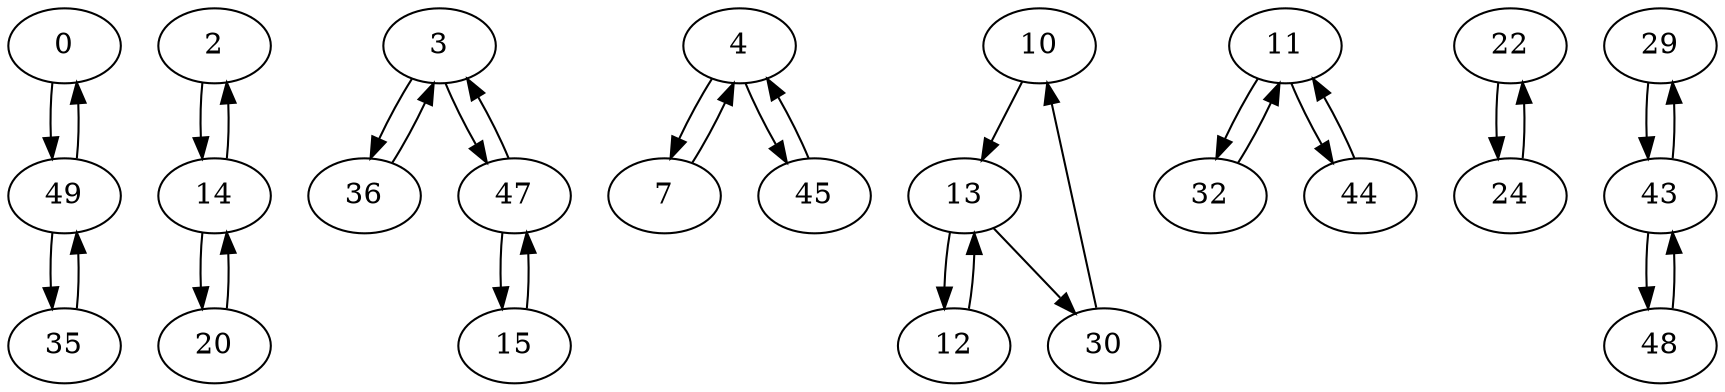 digraph G {
  0 -> 49;
  2 -> 14;
  3 -> 36;
  3 -> 47;
  4 -> 7;
  4 -> 45;
  7 -> 4;
  10 -> 13;
  11 -> 32;
  11 -> 44;
  12 -> 13;
  13 -> 12;
  13 -> 30;
  14 -> 2;
  14 -> 20;
  15 -> 47;
  20 -> 14;
  22 -> 24;
  24 -> 22;
  29 -> 43;
  30 -> 10;
  32 -> 11;
  35 -> 49;
  36 -> 3;
  43 -> 29;
  43 -> 48;
  44 -> 11;
  45 -> 4;
  47 -> 3;
  47 -> 15;
  48 -> 43;
  49 -> 0;
  49 -> 35;
}
